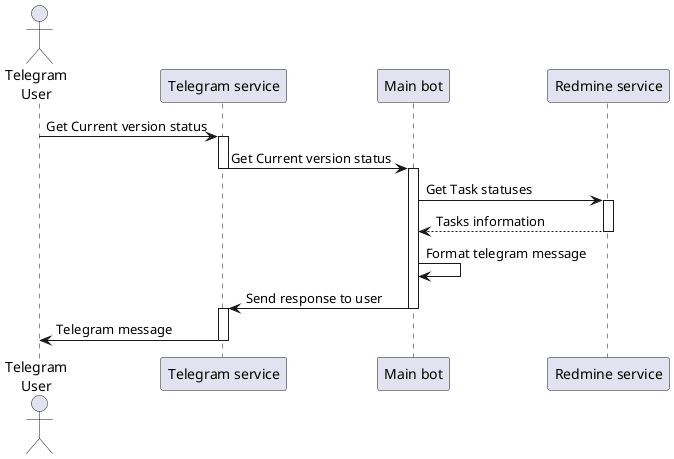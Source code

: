 @startuml Sequence

actor       "Telegram\nUser"    as tg_user
participant "Telegram service" as tg_srv
participant "Main bot"         as main_bot
participant "Redmine service"  as redmine


tg_user -> tg_srv : Get Current version status
activate tg_srv
tg_srv -> main_bot : Get Current version status
deactivate tg_srv
activate main_bot
main_bot -> redmine : Get Task statuses
activate redmine
main_bot <-- redmine : Tasks information
deactivate redmine
main_bot -> main_bot : Format telegram message
main_bot -> tg_srv : Send response to user
deactivate main_bot
activate tg_srv
tg_srv -> tg_user : Telegram message
deactivate tg_srv

@enduml